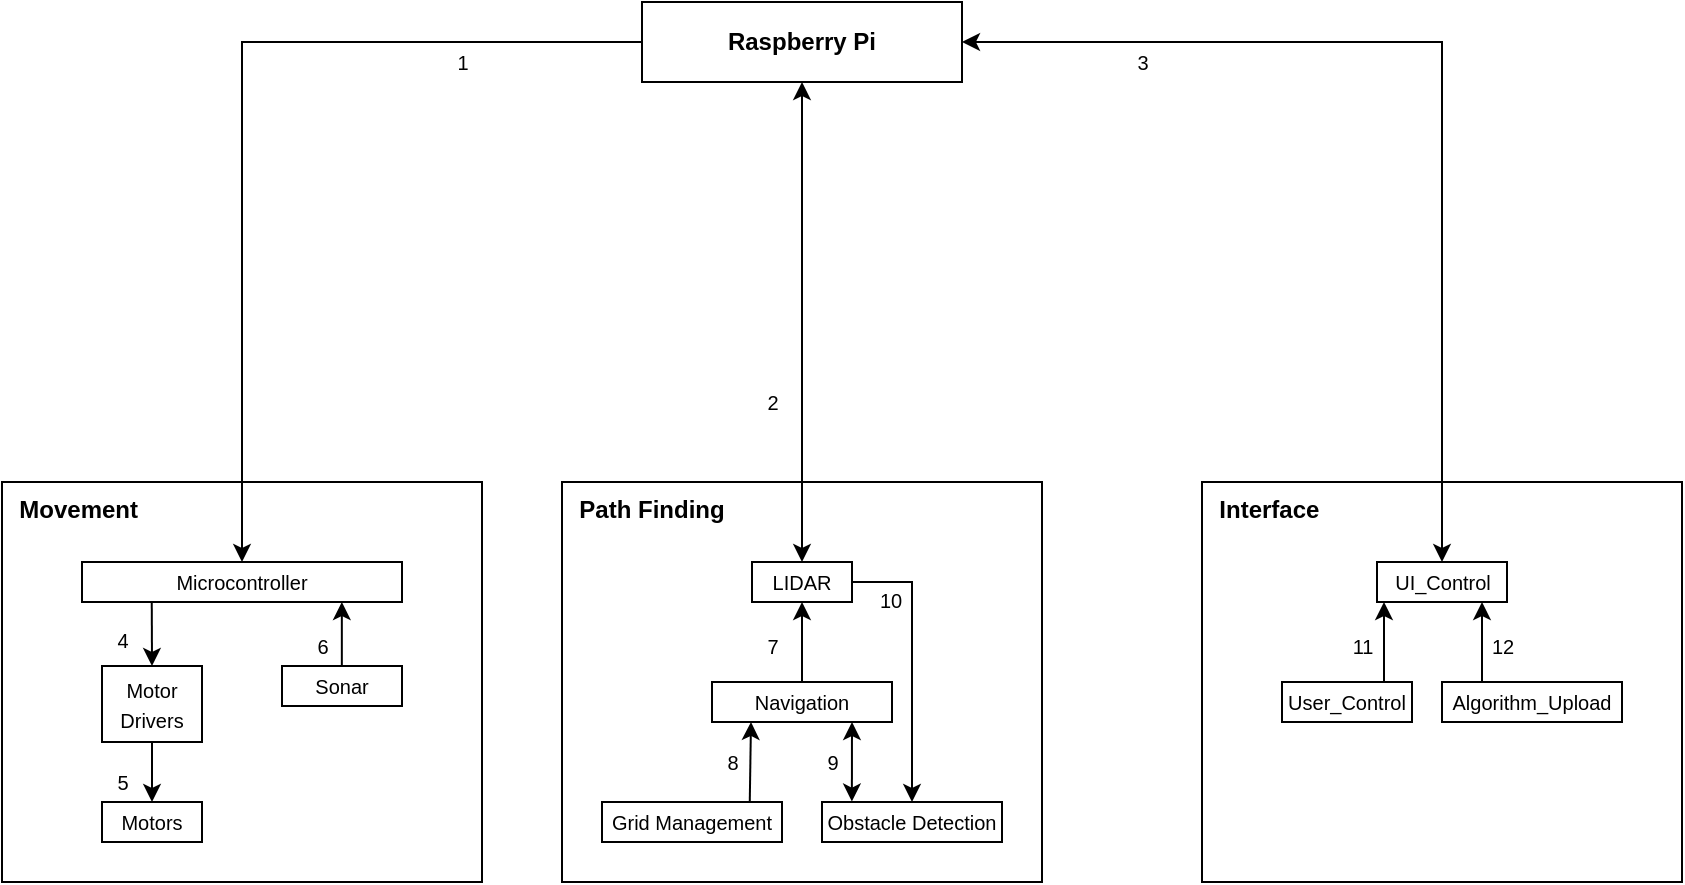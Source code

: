 <mxfile version="24.7.8">
  <diagram name="Page-1" id="trQdiBlen_foMQJMFfYV">
    <mxGraphModel dx="1050" dy="621" grid="1" gridSize="10" guides="1" tooltips="1" connect="1" arrows="1" fold="1" page="1" pageScale="1" pageWidth="850" pageHeight="1100" math="0" shadow="0">
      <root>
        <mxCell id="0" />
        <mxCell id="1" parent="0" />
        <mxCell id="0nKidd32OIN0jVX-Ibuc-1" value="Raspberry Pi" style="rounded=0;whiteSpace=wrap;html=1;fontStyle=1" parent="1" vertex="1">
          <mxGeometry x="320" y="160" width="160" height="40" as="geometry" />
        </mxCell>
        <mxCell id="0nKidd32OIN0jVX-Ibuc-4" value="&lt;b&gt;&amp;nbsp; Interface&lt;/b&gt;" style="rounded=0;whiteSpace=wrap;html=1;align=left;verticalAlign=top;" parent="1" vertex="1">
          <mxGeometry x="600" y="400" width="240" height="200" as="geometry" />
        </mxCell>
        <mxCell id="0nKidd32OIN0jVX-Ibuc-9" value="&lt;b&gt;&amp;nbsp; Path Finding&lt;/b&gt;" style="rounded=0;whiteSpace=wrap;html=1;align=left;verticalAlign=top;" parent="1" vertex="1">
          <mxGeometry x="280" y="400" width="240" height="200" as="geometry" />
        </mxCell>
        <mxCell id="0nKidd32OIN0jVX-Ibuc-10" value="&lt;b&gt;&amp;nbsp; Movement&lt;/b&gt;" style="rounded=0;whiteSpace=wrap;html=1;align=left;verticalAlign=top;" parent="1" vertex="1">
          <mxGeometry y="400" width="240" height="200" as="geometry" />
        </mxCell>
        <mxCell id="0nKidd32OIN0jVX-Ibuc-11" value="&lt;font style=&quot;font-size: 10px;&quot;&gt;Microcontroller&lt;/font&gt;" style="rounded=0;whiteSpace=wrap;html=1;" parent="1" vertex="1">
          <mxGeometry x="40" y="440" width="160" height="20" as="geometry" />
        </mxCell>
        <mxCell id="0nKidd32OIN0jVX-Ibuc-15" value="&lt;font style=&quot;font-size: 10px;&quot;&gt;Sonar&lt;/font&gt;" style="rounded=0;whiteSpace=wrap;html=1;" parent="1" vertex="1">
          <mxGeometry x="140" y="492" width="60" height="20" as="geometry" />
        </mxCell>
        <mxCell id="q4LJwYspLJmVJV5_Uy7O-7" style="edgeStyle=orthogonalEdgeStyle;rounded=0;orthogonalLoop=1;jettySize=auto;html=1;exitX=1;exitY=0.5;exitDx=0;exitDy=0;entryX=0.5;entryY=0;entryDx=0;entryDy=0;" parent="1" source="0nKidd32OIN0jVX-Ibuc-16" target="q4LJwYspLJmVJV5_Uy7O-2" edge="1">
          <mxGeometry relative="1" as="geometry" />
        </mxCell>
        <mxCell id="0nKidd32OIN0jVX-Ibuc-16" value="&lt;font style=&quot;font-size: 10px;&quot;&gt;LIDAR&lt;/font&gt;" style="rounded=0;whiteSpace=wrap;html=1;" parent="1" vertex="1">
          <mxGeometry x="375" y="440" width="50" height="20" as="geometry" />
        </mxCell>
        <mxCell id="0nKidd32OIN0jVX-Ibuc-31" style="edgeStyle=orthogonalEdgeStyle;rounded=0;orthogonalLoop=1;jettySize=auto;html=1;exitX=0.5;exitY=0;exitDx=0;exitDy=0;entryX=0.5;entryY=1;entryDx=0;entryDy=0;" parent="1" source="0nKidd32OIN0jVX-Ibuc-17" target="0nKidd32OIN0jVX-Ibuc-16" edge="1">
          <mxGeometry relative="1" as="geometry" />
        </mxCell>
        <mxCell id="0nKidd32OIN0jVX-Ibuc-17" value="&lt;font style=&quot;font-size: 10px;&quot;&gt;Navigation&lt;/font&gt;" style="rounded=0;whiteSpace=wrap;html=1;" parent="1" vertex="1">
          <mxGeometry x="355" y="500" width="90" height="20" as="geometry" />
        </mxCell>
        <mxCell id="0nKidd32OIN0jVX-Ibuc-18" value="&lt;font style=&quot;font-size: 10px;&quot;&gt;UI_Control&lt;/font&gt;" style="rounded=0;whiteSpace=wrap;html=1;" parent="1" vertex="1">
          <mxGeometry x="687.5" y="440" width="65" height="20" as="geometry" />
        </mxCell>
        <mxCell id="0nKidd32OIN0jVX-Ibuc-19" value="&lt;font style=&quot;font-size: 10px;&quot;&gt;User_Control&lt;/font&gt;" style="rounded=0;whiteSpace=wrap;html=1;" parent="1" vertex="1">
          <mxGeometry x="640" y="500" width="65" height="20" as="geometry" />
        </mxCell>
        <mxCell id="0nKidd32OIN0jVX-Ibuc-20" value="&lt;font style=&quot;font-size: 10px;&quot;&gt;Algorithm_Upload&lt;/font&gt;" style="rounded=0;whiteSpace=wrap;html=1;" parent="1" vertex="1">
          <mxGeometry x="720" y="500" width="90" height="20" as="geometry" />
        </mxCell>
        <mxCell id="0nKidd32OIN0jVX-Ibuc-23" value="" style="endArrow=classic;html=1;rounded=0;entryX=0.051;entryY=1.003;entryDx=0;entryDy=0;entryPerimeter=0;exitX=0.781;exitY=-0.016;exitDx=0;exitDy=0;exitPerimeter=0;targetPerimeterSpacing=-2;startArrow=none;startFill=0;endFill=1;" parent="1" edge="1">
          <mxGeometry width="50" height="50" relative="1" as="geometry">
            <mxPoint x="691" y="500" as="sourcePoint" />
            <mxPoint x="691" y="460" as="targetPoint" />
          </mxGeometry>
        </mxCell>
        <mxCell id="0nKidd32OIN0jVX-Ibuc-24" value="" style="endArrow=classic;html=1;rounded=0;entryX=0.051;entryY=1.003;entryDx=0;entryDy=0;entryPerimeter=0;exitX=0.781;exitY=-0.016;exitDx=0;exitDy=0;exitPerimeter=0;targetPerimeterSpacing=-2;endFill=1;" parent="1" edge="1">
          <mxGeometry width="50" height="50" relative="1" as="geometry">
            <mxPoint x="740" y="500" as="sourcePoint" />
            <mxPoint x="740" y="460" as="targetPoint" />
          </mxGeometry>
        </mxCell>
        <mxCell id="0nKidd32OIN0jVX-Ibuc-34" style="edgeStyle=orthogonalEdgeStyle;rounded=0;orthogonalLoop=1;jettySize=auto;html=1;exitX=0;exitY=0.5;exitDx=0;exitDy=0;entryX=0.5;entryY=0;entryDx=0;entryDy=0;startArrow=none;startFill=0;endArrow=classic;endFill=1;" parent="1" source="0nKidd32OIN0jVX-Ibuc-1" target="0nKidd32OIN0jVX-Ibuc-11" edge="1">
          <mxGeometry relative="1" as="geometry">
            <mxPoint x="300" y="180" as="sourcePoint" />
            <mxPoint x="120" y="280" as="targetPoint" />
          </mxGeometry>
        </mxCell>
        <mxCell id="0nKidd32OIN0jVX-Ibuc-37" style="edgeStyle=orthogonalEdgeStyle;rounded=0;orthogonalLoop=1;jettySize=auto;html=1;exitX=1;exitY=0.5;exitDx=0;exitDy=0;entryX=0.5;entryY=0;entryDx=0;entryDy=0;startArrow=classic;startFill=1;" parent="1" source="0nKidd32OIN0jVX-Ibuc-1" target="0nKidd32OIN0jVX-Ibuc-18" edge="1">
          <mxGeometry relative="1" as="geometry">
            <mxPoint x="490" y="190" as="sourcePoint" />
            <mxPoint x="730" y="370" as="targetPoint" />
          </mxGeometry>
        </mxCell>
        <mxCell id="0nKidd32OIN0jVX-Ibuc-38" value="&lt;font style=&quot;font-size: 10px;&quot;&gt;11&lt;/font&gt;" style="text;html=1;align=center;verticalAlign=middle;resizable=0;points=[];autosize=1;strokeColor=none;fillColor=none;spacing=-3;" parent="1" vertex="1">
          <mxGeometry x="670" y="472" width="20" height="20" as="geometry" />
        </mxCell>
        <mxCell id="0nKidd32OIN0jVX-Ibuc-39" value="&lt;font style=&quot;font-size: 10px;&quot;&gt;12&lt;/font&gt;" style="text;html=1;align=center;verticalAlign=middle;resizable=0;points=[];autosize=1;strokeColor=none;fillColor=none;spacing=-3;" parent="1" vertex="1">
          <mxGeometry x="740" y="472" width="20" height="20" as="geometry" />
        </mxCell>
        <mxCell id="0nKidd32OIN0jVX-Ibuc-40" value="&lt;font style=&quot;font-size: 10px;&quot;&gt;3&lt;/font&gt;" style="text;html=1;align=center;verticalAlign=middle;resizable=0;points=[];autosize=1;strokeColor=none;fillColor=none;spacing=-3;" parent="1" vertex="1">
          <mxGeometry x="560" y="180" width="20" height="20" as="geometry" />
        </mxCell>
        <mxCell id="0nKidd32OIN0jVX-Ibuc-41" value="&lt;font style=&quot;font-size: 10px;&quot;&gt;1&lt;/font&gt;" style="text;html=1;align=center;verticalAlign=middle;resizable=0;points=[];autosize=1;strokeColor=none;fillColor=none;spacing=-3;" parent="1" vertex="1">
          <mxGeometry x="220" y="180" width="20" height="20" as="geometry" />
        </mxCell>
        <mxCell id="0nKidd32OIN0jVX-Ibuc-42" value="&lt;font style=&quot;font-size: 10px;&quot;&gt;2&lt;/font&gt;" style="text;html=1;align=center;verticalAlign=middle;resizable=0;points=[];autosize=1;strokeColor=none;fillColor=none;spacing=-3;" parent="1" vertex="1">
          <mxGeometry x="375" y="350" width="20" height="20" as="geometry" />
        </mxCell>
        <mxCell id="0nKidd32OIN0jVX-Ibuc-44" value="&lt;font style=&quot;font-size: 10px;&quot;&gt;7&lt;/font&gt;" style="text;html=1;align=center;verticalAlign=middle;resizable=0;points=[];autosize=1;strokeColor=none;fillColor=none;spacing=-3;" parent="1" vertex="1">
          <mxGeometry x="375" y="472" width="20" height="20" as="geometry" />
        </mxCell>
        <mxCell id="q4LJwYspLJmVJV5_Uy7O-1" value="&lt;font style=&quot;font-size: 10px;&quot;&gt;Grid Management&lt;/font&gt;" style="rounded=0;whiteSpace=wrap;html=1;" parent="1" vertex="1">
          <mxGeometry x="300" y="560" width="90" height="20" as="geometry" />
        </mxCell>
        <mxCell id="q4LJwYspLJmVJV5_Uy7O-2" value="&lt;font style=&quot;font-size: 10px;&quot;&gt;Obstacle Detection&lt;/font&gt;" style="rounded=0;whiteSpace=wrap;html=1;" parent="1" vertex="1">
          <mxGeometry x="410" y="560" width="90" height="20" as="geometry" />
        </mxCell>
        <mxCell id="q4LJwYspLJmVJV5_Uy7O-5" style="edgeStyle=orthogonalEdgeStyle;rounded=0;orthogonalLoop=1;jettySize=auto;html=1;exitX=0.166;exitY=-0.012;exitDx=0;exitDy=0;entryX=0.5;entryY=1;entryDx=0;entryDy=0;exitPerimeter=0;startArrow=classic;startFill=1;" parent="1" source="q4LJwYspLJmVJV5_Uy7O-2" edge="1">
          <mxGeometry relative="1" as="geometry">
            <mxPoint x="425" y="560" as="sourcePoint" />
            <mxPoint x="425" y="520" as="targetPoint" />
          </mxGeometry>
        </mxCell>
        <mxCell id="q4LJwYspLJmVJV5_Uy7O-6" style="edgeStyle=orthogonalEdgeStyle;rounded=0;orthogonalLoop=1;jettySize=auto;html=1;exitX=0.821;exitY=-0.017;exitDx=0;exitDy=0;entryX=0.5;entryY=1;entryDx=0;entryDy=0;exitPerimeter=0;" parent="1" source="q4LJwYspLJmVJV5_Uy7O-1" edge="1">
          <mxGeometry relative="1" as="geometry">
            <mxPoint x="374.5" y="560" as="sourcePoint" />
            <mxPoint x="374.5" y="520" as="targetPoint" />
          </mxGeometry>
        </mxCell>
        <mxCell id="q4LJwYspLJmVJV5_Uy7O-8" value="&lt;span style=&quot;font-size: 10px;&quot;&gt;8&lt;/span&gt;" style="text;html=1;align=center;verticalAlign=middle;resizable=0;points=[];autosize=1;strokeColor=none;fillColor=none;spacing=-3;" parent="1" vertex="1">
          <mxGeometry x="355" y="530" width="20" height="20" as="geometry" />
        </mxCell>
        <mxCell id="q4LJwYspLJmVJV5_Uy7O-9" value="&lt;font style=&quot;font-size: 10px;&quot;&gt;9&lt;/font&gt;" style="text;html=1;align=center;verticalAlign=middle;resizable=0;points=[];autosize=1;strokeColor=none;fillColor=none;spacing=-3;" parent="1" vertex="1">
          <mxGeometry x="405" y="530" width="20" height="20" as="geometry" />
        </mxCell>
        <mxCell id="q4LJwYspLJmVJV5_Uy7O-10" value="&lt;font style=&quot;font-size: 10px;&quot;&gt;10&lt;/font&gt;" style="text;html=1;align=center;verticalAlign=middle;resizable=0;points=[];autosize=1;strokeColor=none;fillColor=none;spacing=-3;" parent="1" vertex="1">
          <mxGeometry x="434" y="449" width="20" height="20" as="geometry" />
        </mxCell>
        <mxCell id="VR2aZ24LKCht_wBViMNL-3" style="edgeStyle=orthogonalEdgeStyle;rounded=0;orthogonalLoop=1;jettySize=auto;html=1;exitX=0.5;exitY=0;exitDx=0;exitDy=0;entryX=0.5;entryY=1;entryDx=0;entryDy=0;startArrow=classic;startFill=1;" parent="1" source="0nKidd32OIN0jVX-Ibuc-16" target="0nKidd32OIN0jVX-Ibuc-1" edge="1">
          <mxGeometry relative="1" as="geometry">
            <mxPoint x="400" y="440" as="sourcePoint" />
            <mxPoint x="400" y="200" as="targetPoint" />
          </mxGeometry>
        </mxCell>
        <mxCell id="3istYZNnOz3HoTTH1EdK-2" value="&lt;font style=&quot;font-size: 10px;&quot;&gt;Motor Drivers&lt;/font&gt;" style="rounded=0;whiteSpace=wrap;html=1;" parent="1" vertex="1">
          <mxGeometry x="50" y="492" width="50" height="38" as="geometry" />
        </mxCell>
        <mxCell id="3istYZNnOz3HoTTH1EdK-3" value="&lt;font style=&quot;font-size: 10px;&quot;&gt;Motors&lt;/font&gt;" style="rounded=0;whiteSpace=wrap;html=1;" parent="1" vertex="1">
          <mxGeometry x="50" y="560" width="50" height="20" as="geometry" />
        </mxCell>
        <mxCell id="3istYZNnOz3HoTTH1EdK-4" style="edgeStyle=orthogonalEdgeStyle;rounded=0;orthogonalLoop=1;jettySize=auto;html=1;exitX=0.218;exitY=0.995;exitDx=0;exitDy=0;entryX=0.5;entryY=0;entryDx=0;entryDy=0;exitPerimeter=0;" parent="1" source="0nKidd32OIN0jVX-Ibuc-11" target="3istYZNnOz3HoTTH1EdK-2" edge="1">
          <mxGeometry relative="1" as="geometry">
            <mxPoint x="410" y="510" as="sourcePoint" />
            <mxPoint x="410" y="470" as="targetPoint" />
          </mxGeometry>
        </mxCell>
        <mxCell id="3istYZNnOz3HoTTH1EdK-5" style="edgeStyle=orthogonalEdgeStyle;rounded=0;orthogonalLoop=1;jettySize=auto;html=1;exitX=0.218;exitY=0.995;exitDx=0;exitDy=0;entryX=0.5;entryY=0;entryDx=0;entryDy=0;exitPerimeter=0;startArrow=classic;startFill=1;endArrow=none;endFill=0;" parent="1" edge="1">
          <mxGeometry relative="1" as="geometry">
            <mxPoint x="169.92" y="460" as="sourcePoint" />
            <mxPoint x="169.92" y="492" as="targetPoint" />
          </mxGeometry>
        </mxCell>
        <mxCell id="3istYZNnOz3HoTTH1EdK-6" style="edgeStyle=orthogonalEdgeStyle;rounded=0;orthogonalLoop=1;jettySize=auto;html=1;exitX=0.5;exitY=1;exitDx=0;exitDy=0;entryX=0.5;entryY=0;entryDx=0;entryDy=0;" parent="1" source="3istYZNnOz3HoTTH1EdK-2" target="3istYZNnOz3HoTTH1EdK-3" edge="1">
          <mxGeometry relative="1" as="geometry">
            <mxPoint x="74.9" y="528" as="sourcePoint" />
            <mxPoint x="74.9" y="560" as="targetPoint" />
          </mxGeometry>
        </mxCell>
        <mxCell id="3istYZNnOz3HoTTH1EdK-8" value="&lt;font style=&quot;font-size: 10px;&quot;&gt;4&lt;/font&gt;" style="text;html=1;align=center;verticalAlign=middle;resizable=0;points=[];autosize=1;strokeColor=none;fillColor=none;spacing=-3;" parent="1" vertex="1">
          <mxGeometry x="50" y="469" width="20" height="20" as="geometry" />
        </mxCell>
        <mxCell id="3istYZNnOz3HoTTH1EdK-9" value="&lt;font style=&quot;font-size: 10px;&quot;&gt;5&lt;/font&gt;" style="text;html=1;align=center;verticalAlign=middle;resizable=0;points=[];autosize=1;strokeColor=none;fillColor=none;spacing=-3;" parent="1" vertex="1">
          <mxGeometry x="50" y="540" width="20" height="20" as="geometry" />
        </mxCell>
        <mxCell id="3istYZNnOz3HoTTH1EdK-10" value="&lt;span style=&quot;font-size: 10px;&quot;&gt;6&lt;/span&gt;" style="text;html=1;align=center;verticalAlign=middle;resizable=0;points=[];autosize=1;strokeColor=none;fillColor=none;spacing=-3;" parent="1" vertex="1">
          <mxGeometry x="150" y="472" width="20" height="20" as="geometry" />
        </mxCell>
      </root>
    </mxGraphModel>
  </diagram>
</mxfile>
